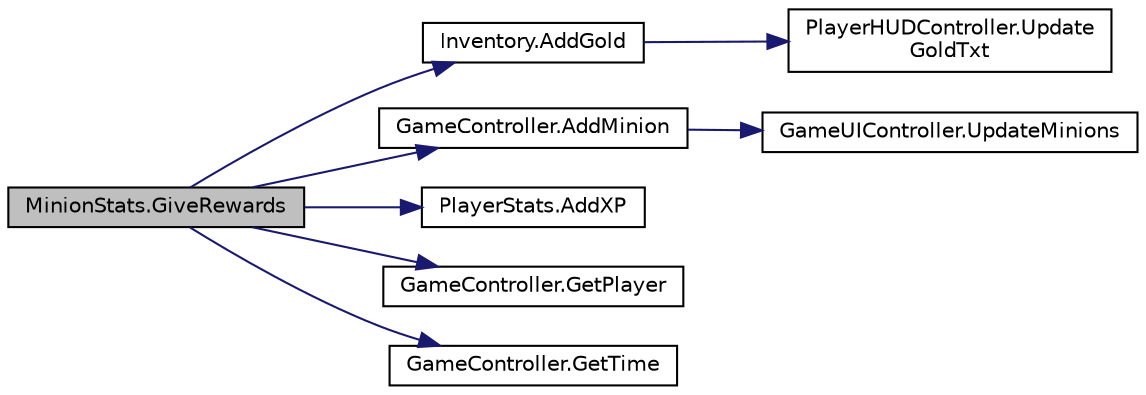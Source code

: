 digraph "MinionStats.GiveRewards"
{
 // INTERACTIVE_SVG=YES
 // LATEX_PDF_SIZE
  edge [fontname="Helvetica",fontsize="10",labelfontname="Helvetica",labelfontsize="10"];
  node [fontname="Helvetica",fontsize="10",shape=record];
  rankdir="LR";
  Node1 [label="MinionStats.GiveRewards",height=0.2,width=0.4,color="black", fillcolor="grey75", style="filled", fontcolor="black",tooltip="When this entity dies, it gives to the killer this bounty"];
  Node1 -> Node2 [color="midnightblue",fontsize="10",style="solid",fontname="Helvetica"];
  Node2 [label="Inventory.AddGold",height=0.2,width=0.4,color="black", fillcolor="white", style="filled",URL="$class_inventory.html#a154fe342bac27ad9f38a79da5c770d39",tooltip=" "];
  Node2 -> Node3 [color="midnightblue",fontsize="10",style="solid",fontname="Helvetica"];
  Node3 [label="PlayerHUDController.Update\lGoldTxt",height=0.2,width=0.4,color="black", fillcolor="white", style="filled",URL="$class_player_h_u_d_controller.html#aeef77dcdfaf1c9b719e4350c17c88fa5",tooltip=" "];
  Node1 -> Node4 [color="midnightblue",fontsize="10",style="solid",fontname="Helvetica"];
  Node4 [label="GameController.AddMinion",height=0.2,width=0.4,color="black", fillcolor="white", style="filled",URL="$class_game_controller.html#a708420d4559f1a7ad5d1a50d6b3df9bf",tooltip="One of the players killed a minion."];
  Node4 -> Node5 [color="midnightblue",fontsize="10",style="solid",fontname="Helvetica"];
  Node5 [label="GameUIController.UpdateMinions",height=0.2,width=0.4,color="black", fillcolor="white", style="filled",URL="$class_game_u_i_controller.html#ac6d98f05e3ed3d39178b42d85149db5d",tooltip=" "];
  Node1 -> Node6 [color="midnightblue",fontsize="10",style="solid",fontname="Helvetica"];
  Node6 [label="PlayerStats.AddXP",height=0.2,width=0.4,color="black", fillcolor="white", style="filled",URL="$class_player_stats.html#a2515cde362ce22291cde0073d23e2d9c",tooltip="Add some XP amount."];
  Node1 -> Node7 [color="midnightblue",fontsize="10",style="solid",fontname="Helvetica"];
  Node7 [label="GameController.GetPlayer",height=0.2,width=0.4,color="black", fillcolor="white", style="filled",URL="$class_game_controller.html#a3284abf9985021d4e4936f90d858a7dd",tooltip="Get a player GameObject by name."];
  Node1 -> Node8 [color="midnightblue",fontsize="10",style="solid",fontname="Helvetica"];
  Node8 [label="GameController.GetTime",height=0.2,width=0.4,color="black", fillcolor="white", style="filled",URL="$class_game_controller.html#a7e7ba340d852830acb4d6f1f172c248c",tooltip="Get the current time in seconds from the start of the game"];
}
